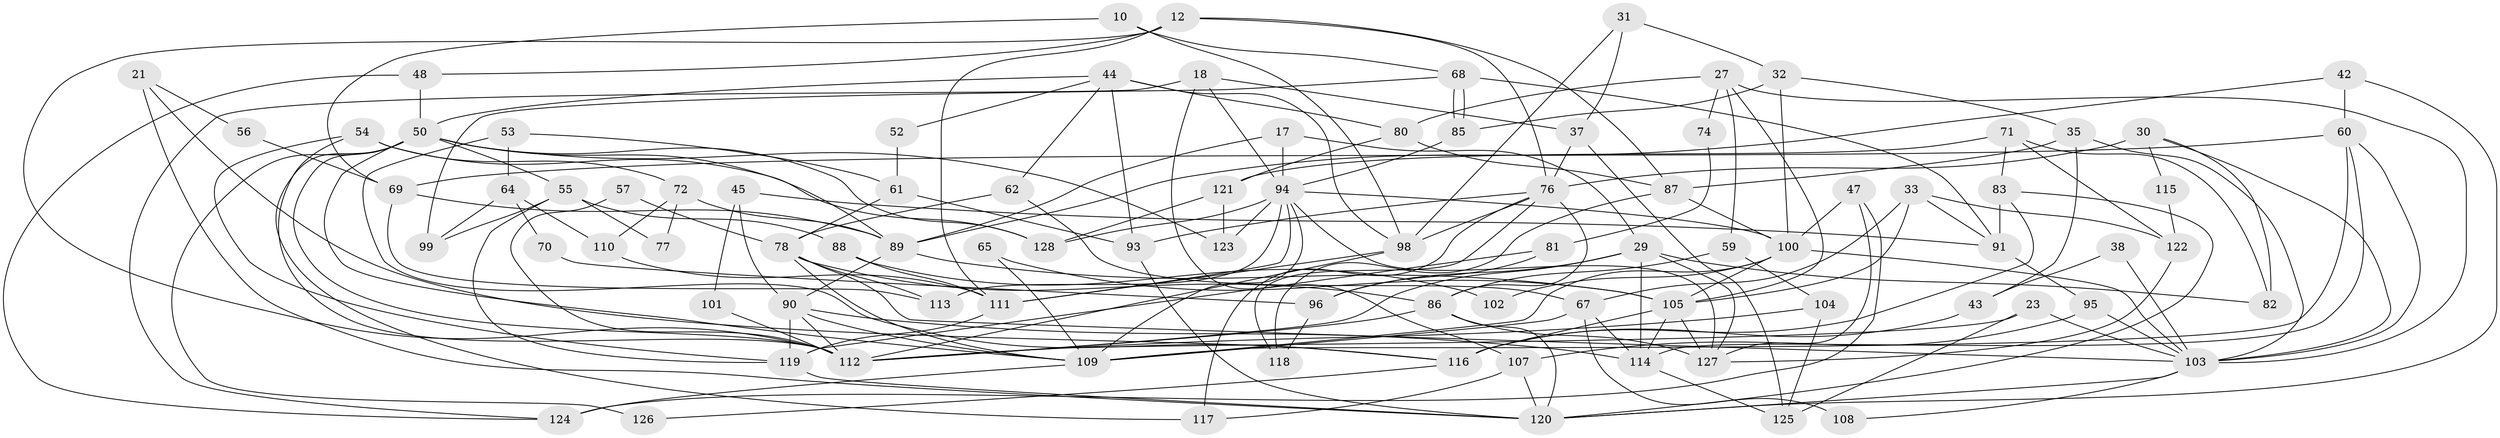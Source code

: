 // original degree distribution, {3: 0.2890625, 6: 0.078125, 4: 0.2890625, 5: 0.15625, 2: 0.125, 7: 0.0390625, 8: 0.015625, 10: 0.0078125}
// Generated by graph-tools (version 1.1) at 2025/52/03/04/25 21:52:31]
// undirected, 89 vertices, 194 edges
graph export_dot {
graph [start="1"]
  node [color=gray90,style=filled];
  10;
  12;
  17;
  18;
  21;
  23;
  27;
  29 [super="+5"];
  30;
  31;
  32;
  33;
  35;
  37 [super="+2"];
  38;
  42 [super="+15"];
  43 [super="+41"];
  44;
  45;
  47;
  48;
  50 [super="+3+34"];
  52;
  53;
  54;
  55;
  56;
  57;
  59;
  60 [super="+20"];
  61;
  62;
  64;
  65;
  67 [super="+13"];
  68;
  69;
  70;
  71;
  72;
  74;
  76 [super="+11+28"];
  77;
  78 [super="+73"];
  80;
  81;
  82;
  83 [super="+24"];
  85;
  86;
  87;
  88;
  89 [super="+49"];
  90 [super="+25"];
  91 [super="+19"];
  93;
  94;
  95;
  96;
  98 [super="+63"];
  99;
  100 [super="+36+26+66"];
  101;
  102;
  103 [super="+22+16"];
  104 [super="+40"];
  105 [super="+8"];
  107;
  108;
  109 [super="+58+39"];
  110;
  111;
  112 [super="+6+51+97"];
  113;
  114 [super="+14+84+92"];
  115;
  116 [super="+79"];
  117;
  118;
  119;
  120 [super="+46"];
  121;
  122;
  123;
  124;
  125;
  126;
  127 [super="+106"];
  128;
  10 -- 69;
  10 -- 68;
  10 -- 98;
  12 -- 111;
  12 -- 48;
  12 -- 76;
  12 -- 87;
  12 -- 112;
  17 -- 94;
  17 -- 29;
  17 -- 89;
  18 -- 94;
  18 -- 124;
  18 -- 107;
  18 -- 37;
  21 -- 120;
  21 -- 116;
  21 -- 56;
  23 -- 125;
  23 -- 103;
  23 -- 112;
  27 -- 105;
  27 -- 59;
  27 -- 74;
  27 -- 80;
  27 -- 103;
  29 -- 82;
  29 -- 96;
  29 -- 114 [weight=2];
  29 -- 127;
  29 -- 112;
  30 -- 76 [weight=3];
  30 -- 82;
  30 -- 115;
  30 -- 103;
  31 -- 32;
  31 -- 98;
  31 -- 37;
  32 -- 35;
  32 -- 85;
  32 -- 100;
  33 -- 122;
  33 -- 91;
  33 -- 105;
  33 -- 67;
  35 -- 43 [weight=2];
  35 -- 87;
  35 -- 103;
  37 -- 125;
  37 -- 76;
  38 -- 43;
  38 -- 103;
  42 -- 60;
  42 -- 120;
  42 -- 89;
  43 -- 116 [weight=3];
  44 -- 80;
  44 -- 50 [weight=2];
  44 -- 52;
  44 -- 62;
  44 -- 93;
  44 -- 98 [weight=2];
  45 -- 90;
  45 -- 101;
  45 -- 91;
  47 -- 124;
  47 -- 100;
  47 -- 127;
  48 -- 124;
  48 -- 50;
  50 -- 117;
  50 -- 89;
  50 -- 123;
  50 -- 128;
  50 -- 109;
  50 -- 112;
  50 -- 55;
  50 -- 126;
  52 -- 61;
  53 -- 64;
  53 -- 61;
  53 -- 116;
  54 -- 119;
  54 -- 128;
  54 -- 72;
  54 -- 112 [weight=2];
  55 -- 119;
  55 -- 77;
  55 -- 88;
  55 -- 99;
  56 -- 69;
  57 -- 78;
  57 -- 112;
  59 -- 86;
  59 -- 104 [weight=2];
  60 -- 109 [weight=2];
  60 -- 114;
  60 -- 69;
  60 -- 103;
  61 -- 93;
  61 -- 78;
  62 -- 78;
  62 -- 67;
  64 -- 99;
  64 -- 110;
  64 -- 70;
  65 -- 109;
  65 -- 105;
  67 -- 108 [weight=2];
  67 -- 109;
  67 -- 114;
  68 -- 85;
  68 -- 85;
  68 -- 99;
  68 -- 91;
  69 -- 89;
  69 -- 113;
  70 -- 96;
  71 -- 82;
  71 -- 121;
  71 -- 122;
  71 -- 83;
  72 -- 89;
  72 -- 77;
  72 -- 110;
  74 -- 81;
  76 -- 117;
  76 -- 118;
  76 -- 93;
  76 -- 98;
  76 -- 86;
  78 -- 86 [weight=2];
  78 -- 103;
  78 -- 113;
  78 -- 109;
  80 -- 87;
  80 -- 121;
  81 -- 119;
  81 -- 96;
  83 -- 116 [weight=2];
  83 -- 91;
  83 -- 120;
  85 -- 94;
  86 -- 127 [weight=2];
  86 -- 120;
  86 -- 112;
  87 -- 100;
  87 -- 118;
  88 -- 111;
  88 -- 102;
  89 -- 105;
  89 -- 90 [weight=2];
  90 -- 119;
  90 -- 109 [weight=2];
  90 -- 112;
  90 -- 114 [weight=2];
  91 -- 95;
  93 -- 120;
  94 -- 100;
  94 -- 127;
  94 -- 111;
  94 -- 113;
  94 -- 123;
  94 -- 128;
  94 -- 109;
  95 -- 107;
  95 -- 103;
  96 -- 118;
  98 -- 111;
  98 -- 112;
  100 -- 102;
  100 -- 105;
  100 -- 103 [weight=2];
  100 -- 109 [weight=2];
  101 -- 112;
  103 -- 108;
  103 -- 120;
  104 -- 125;
  104 -- 112 [weight=2];
  105 -- 114;
  105 -- 116 [weight=2];
  105 -- 127;
  107 -- 117;
  107 -- 120;
  109 -- 124;
  110 -- 111;
  111 -- 119;
  114 -- 125;
  115 -- 122;
  116 -- 126;
  119 -- 120;
  121 -- 123;
  121 -- 128;
  122 -- 127;
}
